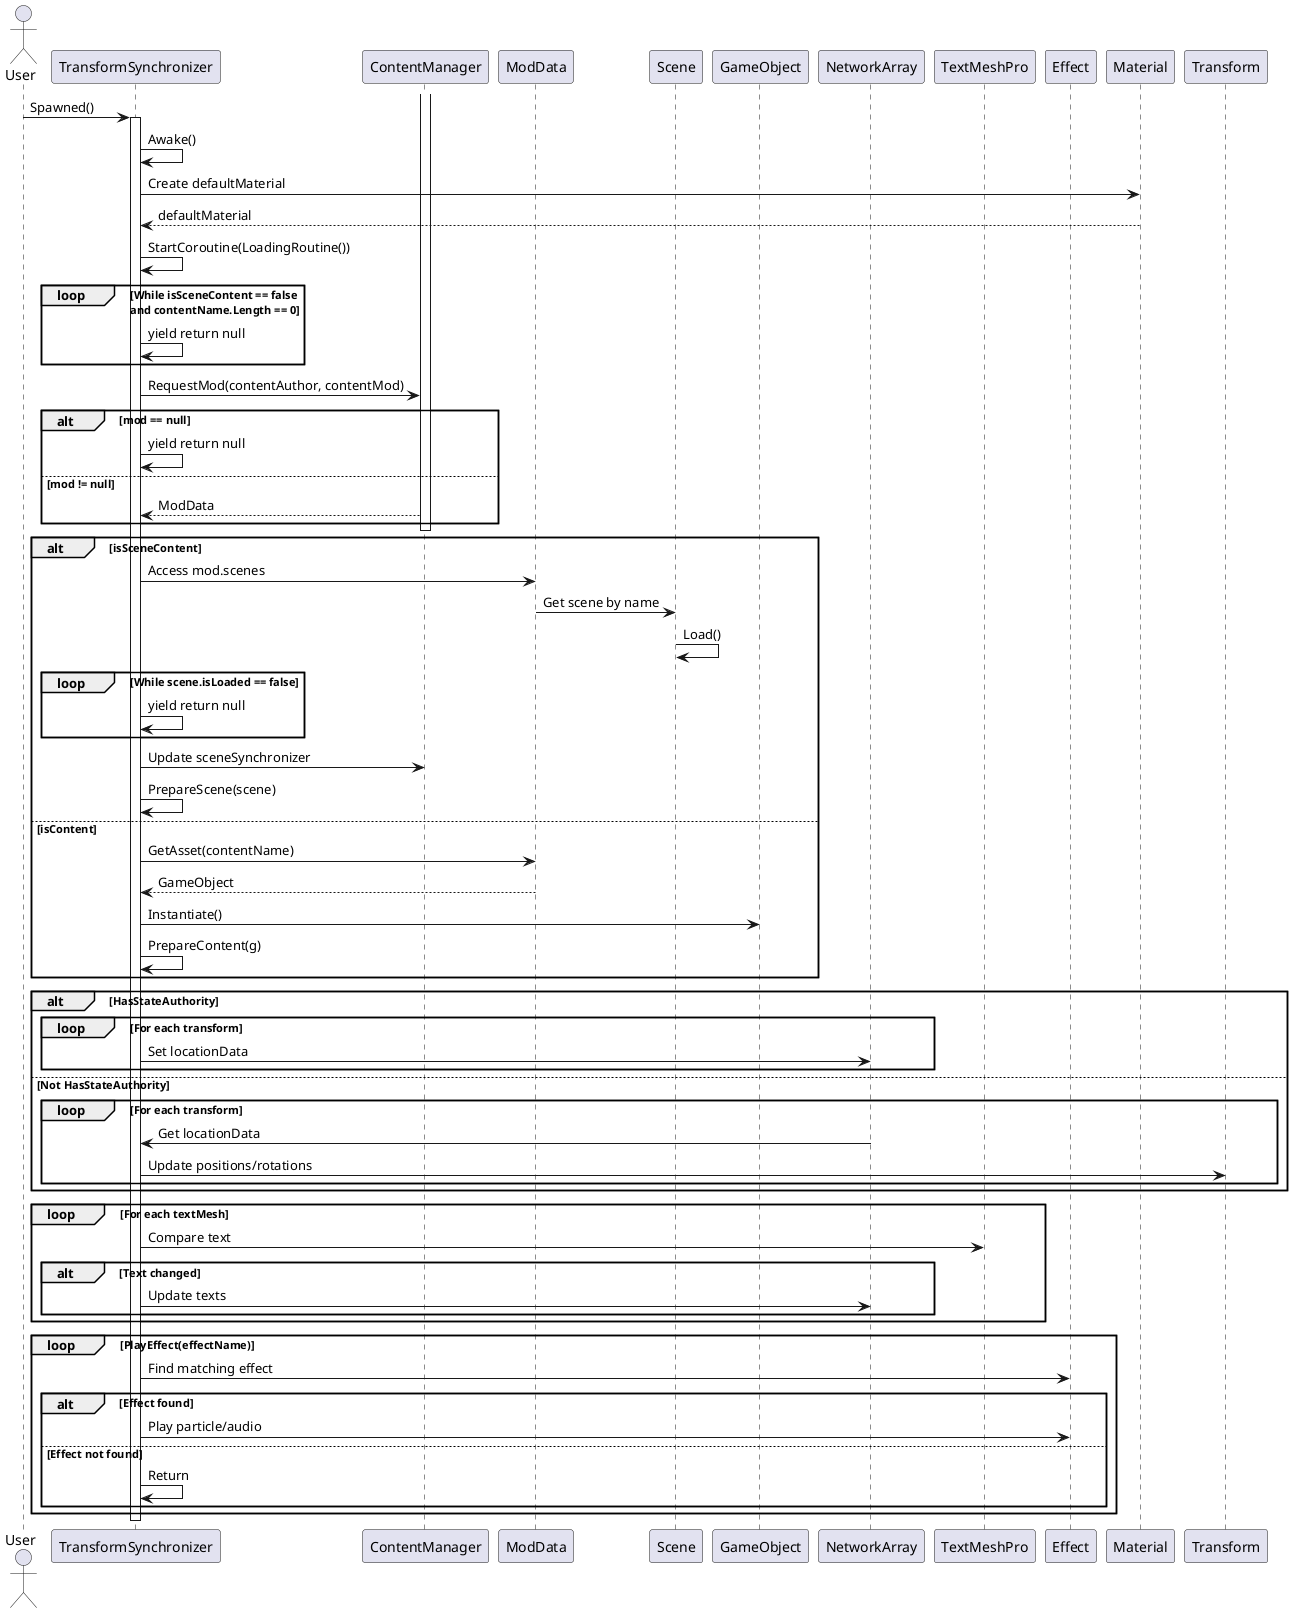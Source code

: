 @startuml
actor User
participant TransformSynchronizer
participant ContentManager
participant ModData
participant Scene
participant GameObject
participant NetworkArray
participant TextMeshPro
participant Effect
participant Material

User -> TransformSynchronizer: Spawned()
activate TransformSynchronizer
TransformSynchronizer -> TransformSynchronizer: Awake()
TransformSynchronizer -> Material: Create defaultMaterial
Material --> TransformSynchronizer: defaultMaterial

TransformSynchronizer -> TransformSynchronizer: StartCoroutine(LoadingRoutine())

loop While isSceneContent == false \nand contentName.Length == 0
    TransformSynchronizer -> TransformSynchronizer: yield return null
end

activate ContentManager
TransformSynchronizer -> ContentManager: RequestMod(contentAuthor, contentMod)
alt mod == null
    TransformSynchronizer -> TransformSynchronizer: yield return null
else mod != null
    ContentManager --> TransformSynchronizer: ModData
end
deactivate ContentManager

alt isSceneContent
    TransformSynchronizer -> ModData: Access mod.scenes
    ModData -> Scene: Get scene by name
    Scene -> Scene: Load()
    
    loop While scene.isLoaded == false
        TransformSynchronizer -> TransformSynchronizer: yield return null
    end
    
    TransformSynchronizer -> ContentManager: Update sceneSynchronizer
    TransformSynchronizer -> TransformSynchronizer: PrepareScene(scene)
else isContent
    TransformSynchronizer -> ModData: GetAsset(contentName)
    ModData --> TransformSynchronizer: GameObject
    TransformSynchronizer -> GameObject: Instantiate()
    TransformSynchronizer -> TransformSynchronizer: PrepareContent(g)
end

alt HasStateAuthority
    loop For each transform
        TransformSynchronizer -> NetworkArray: Set locationData
    end
else Not HasStateAuthority
    loop For each transform
        NetworkArray -> TransformSynchronizer: Get locationData
        TransformSynchronizer -> Transform: Update positions/rotations
    end
end

loop For each textMesh
    TransformSynchronizer -> TextMeshPro: Compare text
    alt Text changed
        TransformSynchronizer -> NetworkArray: Update texts
    end
end

loop PlayEffect(effectName)
    TransformSynchronizer -> Effect: Find matching effect
    alt Effect found
        TransformSynchronizer -> Effect: Play particle/audio
    else Effect not found
        TransformSynchronizer -> TransformSynchronizer: Return
    end
end

deactivate TransformSynchronizer
@enduml
